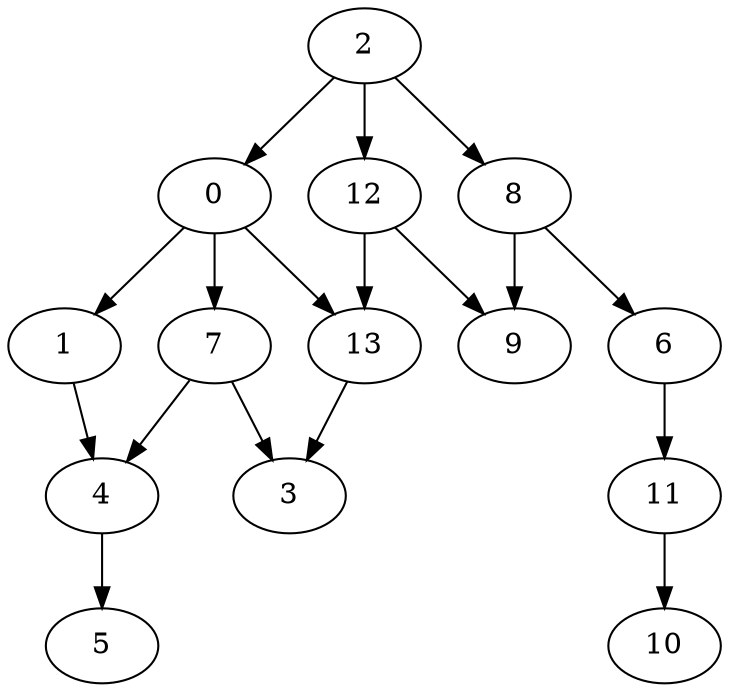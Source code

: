 strict digraph "" {
	0 -> 1;
	0 -> 7;
	0 -> 13;
	1 -> 4;
	2 -> 0;
	2 -> 8;
	2 -> 12;
	4 -> 5;
	6 -> 11;
	7 -> 3;
	7 -> 4;
	8 -> 6;
	8 -> 9;
	11 -> 10;
	12 -> 9;
	12 -> 13;
	13 -> 3;
}
